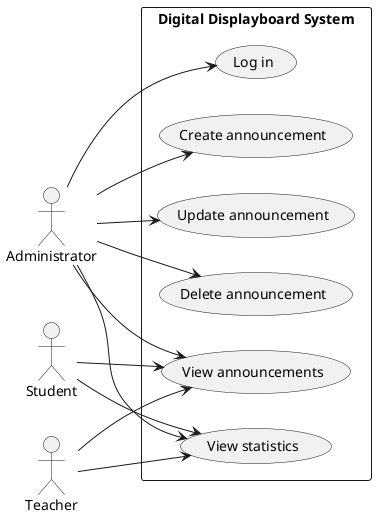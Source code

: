 @startuml
left to right direction

actor Administrator
actor Student
actor Teacher

rectangle "Digital Displayboard System" {
    Administrator --> (Log in)
    Administrator --> (Create announcement)
    Administrator --> (Update announcement)
    Administrator --> (Delete announcement)
    Administrator --> (View announcements)
    Administrator --> (View statistics)

    Student --> (View announcements)
    Student --> (View statistics)

    Teacher --> (View announcements)
    Teacher --> (View statistics)
}

@enduml